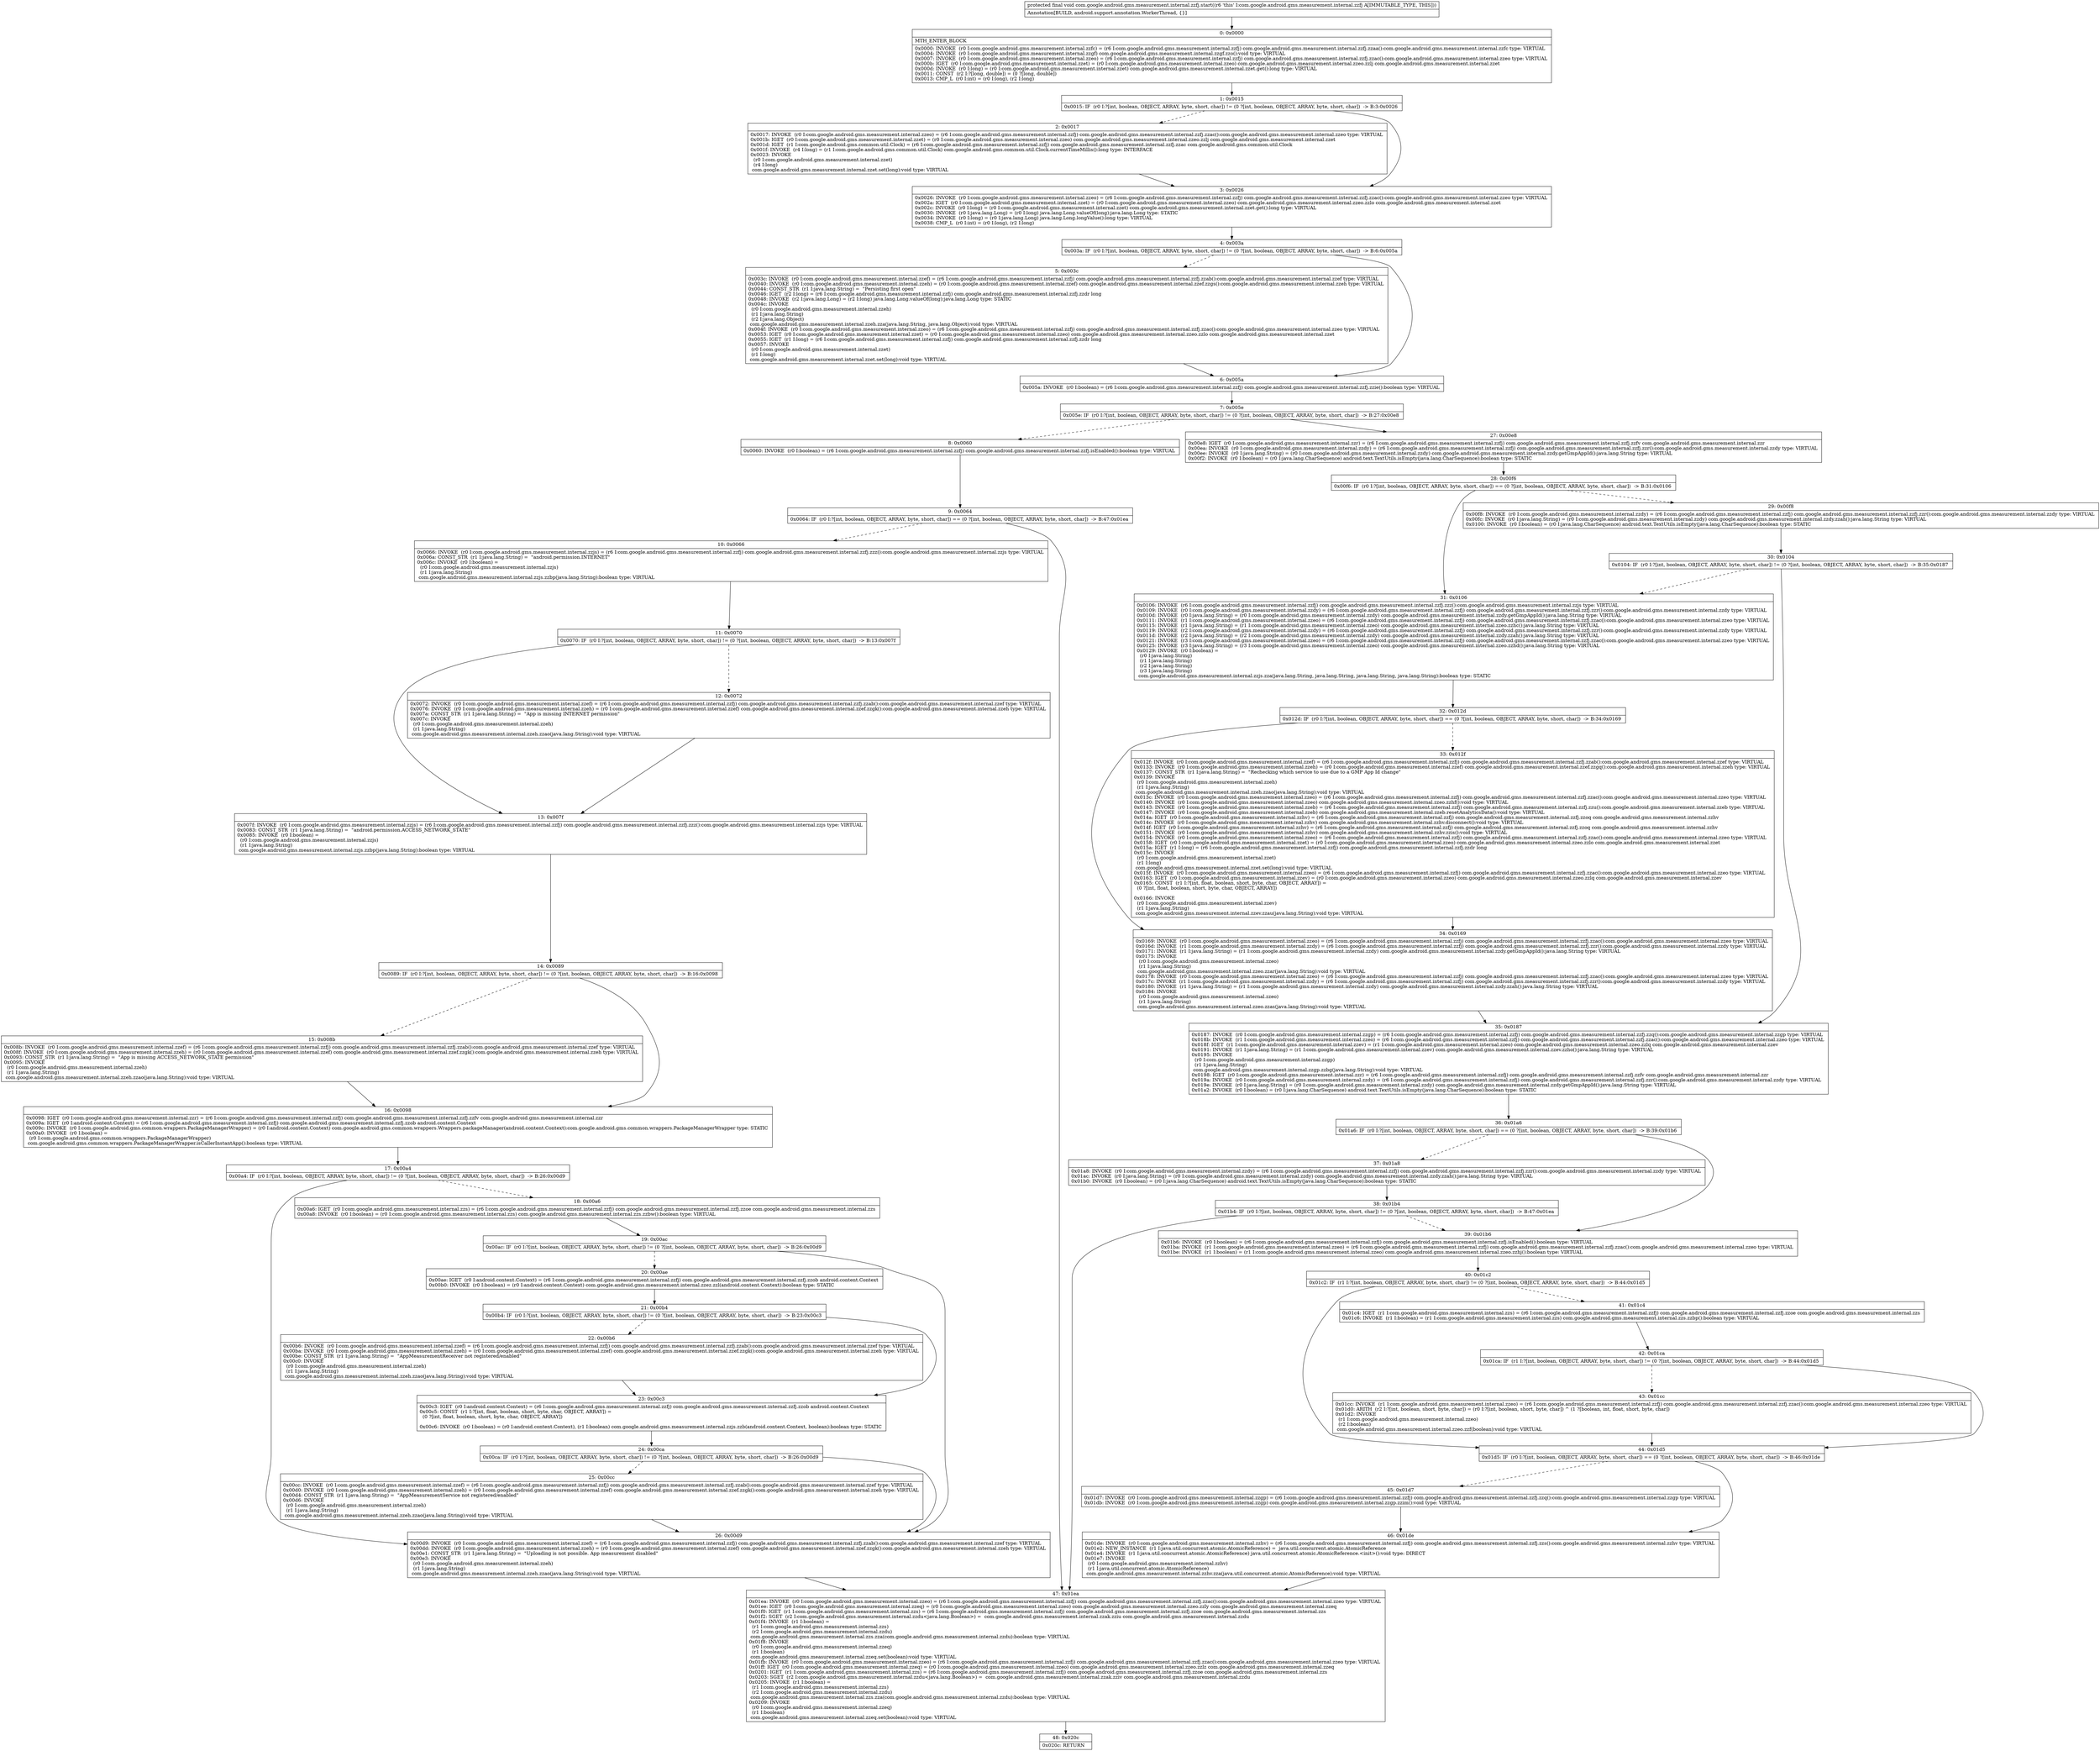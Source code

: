 digraph "CFG forcom.google.android.gms.measurement.internal.zzfj.start()V" {
Node_0 [shape=record,label="{0\:\ 0x0000|MTH_ENTER_BLOCK\l|0x0000: INVOKE  (r0 I:com.google.android.gms.measurement.internal.zzfc) = (r6 I:com.google.android.gms.measurement.internal.zzfj) com.google.android.gms.measurement.internal.zzfj.zzaa():com.google.android.gms.measurement.internal.zzfc type: VIRTUAL \l0x0004: INVOKE  (r0 I:com.google.android.gms.measurement.internal.zzgf) com.google.android.gms.measurement.internal.zzgf.zzo():void type: VIRTUAL \l0x0007: INVOKE  (r0 I:com.google.android.gms.measurement.internal.zzeo) = (r6 I:com.google.android.gms.measurement.internal.zzfj) com.google.android.gms.measurement.internal.zzfj.zzac():com.google.android.gms.measurement.internal.zzeo type: VIRTUAL \l0x000b: IGET  (r0 I:com.google.android.gms.measurement.internal.zzet) = (r0 I:com.google.android.gms.measurement.internal.zzeo) com.google.android.gms.measurement.internal.zzeo.zzlj com.google.android.gms.measurement.internal.zzet \l0x000d: INVOKE  (r0 I:long) = (r0 I:com.google.android.gms.measurement.internal.zzet) com.google.android.gms.measurement.internal.zzet.get():long type: VIRTUAL \l0x0011: CONST  (r2 I:?[long, double]) = (0 ?[long, double]) \l0x0013: CMP_L  (r0 I:int) = (r0 I:long), (r2 I:long) \l}"];
Node_1 [shape=record,label="{1\:\ 0x0015|0x0015: IF  (r0 I:?[int, boolean, OBJECT, ARRAY, byte, short, char]) != (0 ?[int, boolean, OBJECT, ARRAY, byte, short, char])  \-\> B:3:0x0026 \l}"];
Node_2 [shape=record,label="{2\:\ 0x0017|0x0017: INVOKE  (r0 I:com.google.android.gms.measurement.internal.zzeo) = (r6 I:com.google.android.gms.measurement.internal.zzfj) com.google.android.gms.measurement.internal.zzfj.zzac():com.google.android.gms.measurement.internal.zzeo type: VIRTUAL \l0x001b: IGET  (r0 I:com.google.android.gms.measurement.internal.zzet) = (r0 I:com.google.android.gms.measurement.internal.zzeo) com.google.android.gms.measurement.internal.zzeo.zzlj com.google.android.gms.measurement.internal.zzet \l0x001d: IGET  (r1 I:com.google.android.gms.common.util.Clock) = (r6 I:com.google.android.gms.measurement.internal.zzfj) com.google.android.gms.measurement.internal.zzfj.zzac com.google.android.gms.common.util.Clock \l0x001f: INVOKE  (r4 I:long) = (r1 I:com.google.android.gms.common.util.Clock) com.google.android.gms.common.util.Clock.currentTimeMillis():long type: INTERFACE \l0x0023: INVOKE  \l  (r0 I:com.google.android.gms.measurement.internal.zzet)\l  (r4 I:long)\l com.google.android.gms.measurement.internal.zzet.set(long):void type: VIRTUAL \l}"];
Node_3 [shape=record,label="{3\:\ 0x0026|0x0026: INVOKE  (r0 I:com.google.android.gms.measurement.internal.zzeo) = (r6 I:com.google.android.gms.measurement.internal.zzfj) com.google.android.gms.measurement.internal.zzfj.zzac():com.google.android.gms.measurement.internal.zzeo type: VIRTUAL \l0x002a: IGET  (r0 I:com.google.android.gms.measurement.internal.zzet) = (r0 I:com.google.android.gms.measurement.internal.zzeo) com.google.android.gms.measurement.internal.zzeo.zzlo com.google.android.gms.measurement.internal.zzet \l0x002c: INVOKE  (r0 I:long) = (r0 I:com.google.android.gms.measurement.internal.zzet) com.google.android.gms.measurement.internal.zzet.get():long type: VIRTUAL \l0x0030: INVOKE  (r0 I:java.lang.Long) = (r0 I:long) java.lang.Long.valueOf(long):java.lang.Long type: STATIC \l0x0034: INVOKE  (r0 I:long) = (r0 I:java.lang.Long) java.lang.Long.longValue():long type: VIRTUAL \l0x0038: CMP_L  (r0 I:int) = (r0 I:long), (r2 I:long) \l}"];
Node_4 [shape=record,label="{4\:\ 0x003a|0x003a: IF  (r0 I:?[int, boolean, OBJECT, ARRAY, byte, short, char]) != (0 ?[int, boolean, OBJECT, ARRAY, byte, short, char])  \-\> B:6:0x005a \l}"];
Node_5 [shape=record,label="{5\:\ 0x003c|0x003c: INVOKE  (r0 I:com.google.android.gms.measurement.internal.zzef) = (r6 I:com.google.android.gms.measurement.internal.zzfj) com.google.android.gms.measurement.internal.zzfj.zzab():com.google.android.gms.measurement.internal.zzef type: VIRTUAL \l0x0040: INVOKE  (r0 I:com.google.android.gms.measurement.internal.zzeh) = (r0 I:com.google.android.gms.measurement.internal.zzef) com.google.android.gms.measurement.internal.zzef.zzgs():com.google.android.gms.measurement.internal.zzeh type: VIRTUAL \l0x0044: CONST_STR  (r1 I:java.lang.String) =  \"Persisting first open\" \l0x0046: IGET  (r2 I:long) = (r6 I:com.google.android.gms.measurement.internal.zzfj) com.google.android.gms.measurement.internal.zzfj.zzdr long \l0x0048: INVOKE  (r2 I:java.lang.Long) = (r2 I:long) java.lang.Long.valueOf(long):java.lang.Long type: STATIC \l0x004c: INVOKE  \l  (r0 I:com.google.android.gms.measurement.internal.zzeh)\l  (r1 I:java.lang.String)\l  (r2 I:java.lang.Object)\l com.google.android.gms.measurement.internal.zzeh.zza(java.lang.String, java.lang.Object):void type: VIRTUAL \l0x004f: INVOKE  (r0 I:com.google.android.gms.measurement.internal.zzeo) = (r6 I:com.google.android.gms.measurement.internal.zzfj) com.google.android.gms.measurement.internal.zzfj.zzac():com.google.android.gms.measurement.internal.zzeo type: VIRTUAL \l0x0053: IGET  (r0 I:com.google.android.gms.measurement.internal.zzet) = (r0 I:com.google.android.gms.measurement.internal.zzeo) com.google.android.gms.measurement.internal.zzeo.zzlo com.google.android.gms.measurement.internal.zzet \l0x0055: IGET  (r1 I:long) = (r6 I:com.google.android.gms.measurement.internal.zzfj) com.google.android.gms.measurement.internal.zzfj.zzdr long \l0x0057: INVOKE  \l  (r0 I:com.google.android.gms.measurement.internal.zzet)\l  (r1 I:long)\l com.google.android.gms.measurement.internal.zzet.set(long):void type: VIRTUAL \l}"];
Node_6 [shape=record,label="{6\:\ 0x005a|0x005a: INVOKE  (r0 I:boolean) = (r6 I:com.google.android.gms.measurement.internal.zzfj) com.google.android.gms.measurement.internal.zzfj.zzie():boolean type: VIRTUAL \l}"];
Node_7 [shape=record,label="{7\:\ 0x005e|0x005e: IF  (r0 I:?[int, boolean, OBJECT, ARRAY, byte, short, char]) != (0 ?[int, boolean, OBJECT, ARRAY, byte, short, char])  \-\> B:27:0x00e8 \l}"];
Node_8 [shape=record,label="{8\:\ 0x0060|0x0060: INVOKE  (r0 I:boolean) = (r6 I:com.google.android.gms.measurement.internal.zzfj) com.google.android.gms.measurement.internal.zzfj.isEnabled():boolean type: VIRTUAL \l}"];
Node_9 [shape=record,label="{9\:\ 0x0064|0x0064: IF  (r0 I:?[int, boolean, OBJECT, ARRAY, byte, short, char]) == (0 ?[int, boolean, OBJECT, ARRAY, byte, short, char])  \-\> B:47:0x01ea \l}"];
Node_10 [shape=record,label="{10\:\ 0x0066|0x0066: INVOKE  (r0 I:com.google.android.gms.measurement.internal.zzjs) = (r6 I:com.google.android.gms.measurement.internal.zzfj) com.google.android.gms.measurement.internal.zzfj.zzz():com.google.android.gms.measurement.internal.zzjs type: VIRTUAL \l0x006a: CONST_STR  (r1 I:java.lang.String) =  \"android.permission.INTERNET\" \l0x006c: INVOKE  (r0 I:boolean) = \l  (r0 I:com.google.android.gms.measurement.internal.zzjs)\l  (r1 I:java.lang.String)\l com.google.android.gms.measurement.internal.zzjs.zzbp(java.lang.String):boolean type: VIRTUAL \l}"];
Node_11 [shape=record,label="{11\:\ 0x0070|0x0070: IF  (r0 I:?[int, boolean, OBJECT, ARRAY, byte, short, char]) != (0 ?[int, boolean, OBJECT, ARRAY, byte, short, char])  \-\> B:13:0x007f \l}"];
Node_12 [shape=record,label="{12\:\ 0x0072|0x0072: INVOKE  (r0 I:com.google.android.gms.measurement.internal.zzef) = (r6 I:com.google.android.gms.measurement.internal.zzfj) com.google.android.gms.measurement.internal.zzfj.zzab():com.google.android.gms.measurement.internal.zzef type: VIRTUAL \l0x0076: INVOKE  (r0 I:com.google.android.gms.measurement.internal.zzeh) = (r0 I:com.google.android.gms.measurement.internal.zzef) com.google.android.gms.measurement.internal.zzef.zzgk():com.google.android.gms.measurement.internal.zzeh type: VIRTUAL \l0x007a: CONST_STR  (r1 I:java.lang.String) =  \"App is missing INTERNET permission\" \l0x007c: INVOKE  \l  (r0 I:com.google.android.gms.measurement.internal.zzeh)\l  (r1 I:java.lang.String)\l com.google.android.gms.measurement.internal.zzeh.zzao(java.lang.String):void type: VIRTUAL \l}"];
Node_13 [shape=record,label="{13\:\ 0x007f|0x007f: INVOKE  (r0 I:com.google.android.gms.measurement.internal.zzjs) = (r6 I:com.google.android.gms.measurement.internal.zzfj) com.google.android.gms.measurement.internal.zzfj.zzz():com.google.android.gms.measurement.internal.zzjs type: VIRTUAL \l0x0083: CONST_STR  (r1 I:java.lang.String) =  \"android.permission.ACCESS_NETWORK_STATE\" \l0x0085: INVOKE  (r0 I:boolean) = \l  (r0 I:com.google.android.gms.measurement.internal.zzjs)\l  (r1 I:java.lang.String)\l com.google.android.gms.measurement.internal.zzjs.zzbp(java.lang.String):boolean type: VIRTUAL \l}"];
Node_14 [shape=record,label="{14\:\ 0x0089|0x0089: IF  (r0 I:?[int, boolean, OBJECT, ARRAY, byte, short, char]) != (0 ?[int, boolean, OBJECT, ARRAY, byte, short, char])  \-\> B:16:0x0098 \l}"];
Node_15 [shape=record,label="{15\:\ 0x008b|0x008b: INVOKE  (r0 I:com.google.android.gms.measurement.internal.zzef) = (r6 I:com.google.android.gms.measurement.internal.zzfj) com.google.android.gms.measurement.internal.zzfj.zzab():com.google.android.gms.measurement.internal.zzef type: VIRTUAL \l0x008f: INVOKE  (r0 I:com.google.android.gms.measurement.internal.zzeh) = (r0 I:com.google.android.gms.measurement.internal.zzef) com.google.android.gms.measurement.internal.zzef.zzgk():com.google.android.gms.measurement.internal.zzeh type: VIRTUAL \l0x0093: CONST_STR  (r1 I:java.lang.String) =  \"App is missing ACCESS_NETWORK_STATE permission\" \l0x0095: INVOKE  \l  (r0 I:com.google.android.gms.measurement.internal.zzeh)\l  (r1 I:java.lang.String)\l com.google.android.gms.measurement.internal.zzeh.zzao(java.lang.String):void type: VIRTUAL \l}"];
Node_16 [shape=record,label="{16\:\ 0x0098|0x0098: IGET  (r0 I:com.google.android.gms.measurement.internal.zzr) = (r6 I:com.google.android.gms.measurement.internal.zzfj) com.google.android.gms.measurement.internal.zzfj.zzfv com.google.android.gms.measurement.internal.zzr \l0x009a: IGET  (r0 I:android.content.Context) = (r6 I:com.google.android.gms.measurement.internal.zzfj) com.google.android.gms.measurement.internal.zzfj.zzob android.content.Context \l0x009c: INVOKE  (r0 I:com.google.android.gms.common.wrappers.PackageManagerWrapper) = (r0 I:android.content.Context) com.google.android.gms.common.wrappers.Wrappers.packageManager(android.content.Context):com.google.android.gms.common.wrappers.PackageManagerWrapper type: STATIC \l0x00a0: INVOKE  (r0 I:boolean) = \l  (r0 I:com.google.android.gms.common.wrappers.PackageManagerWrapper)\l com.google.android.gms.common.wrappers.PackageManagerWrapper.isCallerInstantApp():boolean type: VIRTUAL \l}"];
Node_17 [shape=record,label="{17\:\ 0x00a4|0x00a4: IF  (r0 I:?[int, boolean, OBJECT, ARRAY, byte, short, char]) != (0 ?[int, boolean, OBJECT, ARRAY, byte, short, char])  \-\> B:26:0x00d9 \l}"];
Node_18 [shape=record,label="{18\:\ 0x00a6|0x00a6: IGET  (r0 I:com.google.android.gms.measurement.internal.zzs) = (r6 I:com.google.android.gms.measurement.internal.zzfj) com.google.android.gms.measurement.internal.zzfj.zzoe com.google.android.gms.measurement.internal.zzs \l0x00a8: INVOKE  (r0 I:boolean) = (r0 I:com.google.android.gms.measurement.internal.zzs) com.google.android.gms.measurement.internal.zzs.zzbw():boolean type: VIRTUAL \l}"];
Node_19 [shape=record,label="{19\:\ 0x00ac|0x00ac: IF  (r0 I:?[int, boolean, OBJECT, ARRAY, byte, short, char]) != (0 ?[int, boolean, OBJECT, ARRAY, byte, short, char])  \-\> B:26:0x00d9 \l}"];
Node_20 [shape=record,label="{20\:\ 0x00ae|0x00ae: IGET  (r0 I:android.content.Context) = (r6 I:com.google.android.gms.measurement.internal.zzfj) com.google.android.gms.measurement.internal.zzfj.zzob android.content.Context \l0x00b0: INVOKE  (r0 I:boolean) = (r0 I:android.content.Context) com.google.android.gms.measurement.internal.zzez.zzl(android.content.Context):boolean type: STATIC \l}"];
Node_21 [shape=record,label="{21\:\ 0x00b4|0x00b4: IF  (r0 I:?[int, boolean, OBJECT, ARRAY, byte, short, char]) != (0 ?[int, boolean, OBJECT, ARRAY, byte, short, char])  \-\> B:23:0x00c3 \l}"];
Node_22 [shape=record,label="{22\:\ 0x00b6|0x00b6: INVOKE  (r0 I:com.google.android.gms.measurement.internal.zzef) = (r6 I:com.google.android.gms.measurement.internal.zzfj) com.google.android.gms.measurement.internal.zzfj.zzab():com.google.android.gms.measurement.internal.zzef type: VIRTUAL \l0x00ba: INVOKE  (r0 I:com.google.android.gms.measurement.internal.zzeh) = (r0 I:com.google.android.gms.measurement.internal.zzef) com.google.android.gms.measurement.internal.zzef.zzgk():com.google.android.gms.measurement.internal.zzeh type: VIRTUAL \l0x00be: CONST_STR  (r1 I:java.lang.String) =  \"AppMeasurementReceiver not registered\/enabled\" \l0x00c0: INVOKE  \l  (r0 I:com.google.android.gms.measurement.internal.zzeh)\l  (r1 I:java.lang.String)\l com.google.android.gms.measurement.internal.zzeh.zzao(java.lang.String):void type: VIRTUAL \l}"];
Node_23 [shape=record,label="{23\:\ 0x00c3|0x00c3: IGET  (r0 I:android.content.Context) = (r6 I:com.google.android.gms.measurement.internal.zzfj) com.google.android.gms.measurement.internal.zzfj.zzob android.content.Context \l0x00c5: CONST  (r1 I:?[int, float, boolean, short, byte, char, OBJECT, ARRAY]) = \l  (0 ?[int, float, boolean, short, byte, char, OBJECT, ARRAY])\l \l0x00c6: INVOKE  (r0 I:boolean) = (r0 I:android.content.Context), (r1 I:boolean) com.google.android.gms.measurement.internal.zzjs.zzb(android.content.Context, boolean):boolean type: STATIC \l}"];
Node_24 [shape=record,label="{24\:\ 0x00ca|0x00ca: IF  (r0 I:?[int, boolean, OBJECT, ARRAY, byte, short, char]) != (0 ?[int, boolean, OBJECT, ARRAY, byte, short, char])  \-\> B:26:0x00d9 \l}"];
Node_25 [shape=record,label="{25\:\ 0x00cc|0x00cc: INVOKE  (r0 I:com.google.android.gms.measurement.internal.zzef) = (r6 I:com.google.android.gms.measurement.internal.zzfj) com.google.android.gms.measurement.internal.zzfj.zzab():com.google.android.gms.measurement.internal.zzef type: VIRTUAL \l0x00d0: INVOKE  (r0 I:com.google.android.gms.measurement.internal.zzeh) = (r0 I:com.google.android.gms.measurement.internal.zzef) com.google.android.gms.measurement.internal.zzef.zzgk():com.google.android.gms.measurement.internal.zzeh type: VIRTUAL \l0x00d4: CONST_STR  (r1 I:java.lang.String) =  \"AppMeasurementService not registered\/enabled\" \l0x00d6: INVOKE  \l  (r0 I:com.google.android.gms.measurement.internal.zzeh)\l  (r1 I:java.lang.String)\l com.google.android.gms.measurement.internal.zzeh.zzao(java.lang.String):void type: VIRTUAL \l}"];
Node_26 [shape=record,label="{26\:\ 0x00d9|0x00d9: INVOKE  (r0 I:com.google.android.gms.measurement.internal.zzef) = (r6 I:com.google.android.gms.measurement.internal.zzfj) com.google.android.gms.measurement.internal.zzfj.zzab():com.google.android.gms.measurement.internal.zzef type: VIRTUAL \l0x00dd: INVOKE  (r0 I:com.google.android.gms.measurement.internal.zzeh) = (r0 I:com.google.android.gms.measurement.internal.zzef) com.google.android.gms.measurement.internal.zzef.zzgk():com.google.android.gms.measurement.internal.zzeh type: VIRTUAL \l0x00e1: CONST_STR  (r1 I:java.lang.String) =  \"Uploading is not possible. App measurement disabled\" \l0x00e3: INVOKE  \l  (r0 I:com.google.android.gms.measurement.internal.zzeh)\l  (r1 I:java.lang.String)\l com.google.android.gms.measurement.internal.zzeh.zzao(java.lang.String):void type: VIRTUAL \l}"];
Node_27 [shape=record,label="{27\:\ 0x00e8|0x00e8: IGET  (r0 I:com.google.android.gms.measurement.internal.zzr) = (r6 I:com.google.android.gms.measurement.internal.zzfj) com.google.android.gms.measurement.internal.zzfj.zzfv com.google.android.gms.measurement.internal.zzr \l0x00ea: INVOKE  (r0 I:com.google.android.gms.measurement.internal.zzdy) = (r6 I:com.google.android.gms.measurement.internal.zzfj) com.google.android.gms.measurement.internal.zzfj.zzr():com.google.android.gms.measurement.internal.zzdy type: VIRTUAL \l0x00ee: INVOKE  (r0 I:java.lang.String) = (r0 I:com.google.android.gms.measurement.internal.zzdy) com.google.android.gms.measurement.internal.zzdy.getGmpAppId():java.lang.String type: VIRTUAL \l0x00f2: INVOKE  (r0 I:boolean) = (r0 I:java.lang.CharSequence) android.text.TextUtils.isEmpty(java.lang.CharSequence):boolean type: STATIC \l}"];
Node_28 [shape=record,label="{28\:\ 0x00f6|0x00f6: IF  (r0 I:?[int, boolean, OBJECT, ARRAY, byte, short, char]) == (0 ?[int, boolean, OBJECT, ARRAY, byte, short, char])  \-\> B:31:0x0106 \l}"];
Node_29 [shape=record,label="{29\:\ 0x00f8|0x00f8: INVOKE  (r0 I:com.google.android.gms.measurement.internal.zzdy) = (r6 I:com.google.android.gms.measurement.internal.zzfj) com.google.android.gms.measurement.internal.zzfj.zzr():com.google.android.gms.measurement.internal.zzdy type: VIRTUAL \l0x00fc: INVOKE  (r0 I:java.lang.String) = (r0 I:com.google.android.gms.measurement.internal.zzdy) com.google.android.gms.measurement.internal.zzdy.zzah():java.lang.String type: VIRTUAL \l0x0100: INVOKE  (r0 I:boolean) = (r0 I:java.lang.CharSequence) android.text.TextUtils.isEmpty(java.lang.CharSequence):boolean type: STATIC \l}"];
Node_30 [shape=record,label="{30\:\ 0x0104|0x0104: IF  (r0 I:?[int, boolean, OBJECT, ARRAY, byte, short, char]) != (0 ?[int, boolean, OBJECT, ARRAY, byte, short, char])  \-\> B:35:0x0187 \l}"];
Node_31 [shape=record,label="{31\:\ 0x0106|0x0106: INVOKE  (r6 I:com.google.android.gms.measurement.internal.zzfj) com.google.android.gms.measurement.internal.zzfj.zzz():com.google.android.gms.measurement.internal.zzjs type: VIRTUAL \l0x0109: INVOKE  (r0 I:com.google.android.gms.measurement.internal.zzdy) = (r6 I:com.google.android.gms.measurement.internal.zzfj) com.google.android.gms.measurement.internal.zzfj.zzr():com.google.android.gms.measurement.internal.zzdy type: VIRTUAL \l0x010d: INVOKE  (r0 I:java.lang.String) = (r0 I:com.google.android.gms.measurement.internal.zzdy) com.google.android.gms.measurement.internal.zzdy.getGmpAppId():java.lang.String type: VIRTUAL \l0x0111: INVOKE  (r1 I:com.google.android.gms.measurement.internal.zzeo) = (r6 I:com.google.android.gms.measurement.internal.zzfj) com.google.android.gms.measurement.internal.zzfj.zzac():com.google.android.gms.measurement.internal.zzeo type: VIRTUAL \l0x0115: INVOKE  (r1 I:java.lang.String) = (r1 I:com.google.android.gms.measurement.internal.zzeo) com.google.android.gms.measurement.internal.zzeo.zzhc():java.lang.String type: VIRTUAL \l0x0119: INVOKE  (r2 I:com.google.android.gms.measurement.internal.zzdy) = (r6 I:com.google.android.gms.measurement.internal.zzfj) com.google.android.gms.measurement.internal.zzfj.zzr():com.google.android.gms.measurement.internal.zzdy type: VIRTUAL \l0x011d: INVOKE  (r2 I:java.lang.String) = (r2 I:com.google.android.gms.measurement.internal.zzdy) com.google.android.gms.measurement.internal.zzdy.zzah():java.lang.String type: VIRTUAL \l0x0121: INVOKE  (r3 I:com.google.android.gms.measurement.internal.zzeo) = (r6 I:com.google.android.gms.measurement.internal.zzfj) com.google.android.gms.measurement.internal.zzfj.zzac():com.google.android.gms.measurement.internal.zzeo type: VIRTUAL \l0x0125: INVOKE  (r3 I:java.lang.String) = (r3 I:com.google.android.gms.measurement.internal.zzeo) com.google.android.gms.measurement.internal.zzeo.zzhd():java.lang.String type: VIRTUAL \l0x0129: INVOKE  (r0 I:boolean) = \l  (r0 I:java.lang.String)\l  (r1 I:java.lang.String)\l  (r2 I:java.lang.String)\l  (r3 I:java.lang.String)\l com.google.android.gms.measurement.internal.zzjs.zza(java.lang.String, java.lang.String, java.lang.String, java.lang.String):boolean type: STATIC \l}"];
Node_32 [shape=record,label="{32\:\ 0x012d|0x012d: IF  (r0 I:?[int, boolean, OBJECT, ARRAY, byte, short, char]) == (0 ?[int, boolean, OBJECT, ARRAY, byte, short, char])  \-\> B:34:0x0169 \l}"];
Node_33 [shape=record,label="{33\:\ 0x012f|0x012f: INVOKE  (r0 I:com.google.android.gms.measurement.internal.zzef) = (r6 I:com.google.android.gms.measurement.internal.zzfj) com.google.android.gms.measurement.internal.zzfj.zzab():com.google.android.gms.measurement.internal.zzef type: VIRTUAL \l0x0133: INVOKE  (r0 I:com.google.android.gms.measurement.internal.zzeh) = (r0 I:com.google.android.gms.measurement.internal.zzef) com.google.android.gms.measurement.internal.zzef.zzgq():com.google.android.gms.measurement.internal.zzeh type: VIRTUAL \l0x0137: CONST_STR  (r1 I:java.lang.String) =  \"Rechecking which service to use due to a GMP App Id change\" \l0x0139: INVOKE  \l  (r0 I:com.google.android.gms.measurement.internal.zzeh)\l  (r1 I:java.lang.String)\l com.google.android.gms.measurement.internal.zzeh.zzao(java.lang.String):void type: VIRTUAL \l0x013c: INVOKE  (r0 I:com.google.android.gms.measurement.internal.zzeo) = (r6 I:com.google.android.gms.measurement.internal.zzfj) com.google.android.gms.measurement.internal.zzfj.zzac():com.google.android.gms.measurement.internal.zzeo type: VIRTUAL \l0x0140: INVOKE  (r0 I:com.google.android.gms.measurement.internal.zzeo) com.google.android.gms.measurement.internal.zzeo.zzhf():void type: VIRTUAL \l0x0143: INVOKE  (r0 I:com.google.android.gms.measurement.internal.zzeb) = (r6 I:com.google.android.gms.measurement.internal.zzfj) com.google.android.gms.measurement.internal.zzfj.zzu():com.google.android.gms.measurement.internal.zzeb type: VIRTUAL \l0x0147: INVOKE  (r0 I:com.google.android.gms.measurement.internal.zzeb) com.google.android.gms.measurement.internal.zzeb.resetAnalyticsData():void type: VIRTUAL \l0x014a: IGET  (r0 I:com.google.android.gms.measurement.internal.zzhv) = (r6 I:com.google.android.gms.measurement.internal.zzfj) com.google.android.gms.measurement.internal.zzfj.zzoq com.google.android.gms.measurement.internal.zzhv \l0x014c: INVOKE  (r0 I:com.google.android.gms.measurement.internal.zzhv) com.google.android.gms.measurement.internal.zzhv.disconnect():void type: VIRTUAL \l0x014f: IGET  (r0 I:com.google.android.gms.measurement.internal.zzhv) = (r6 I:com.google.android.gms.measurement.internal.zzfj) com.google.android.gms.measurement.internal.zzfj.zzoq com.google.android.gms.measurement.internal.zzhv \l0x0151: INVOKE  (r0 I:com.google.android.gms.measurement.internal.zzhv) com.google.android.gms.measurement.internal.zzhv.zzis():void type: VIRTUAL \l0x0154: INVOKE  (r0 I:com.google.android.gms.measurement.internal.zzeo) = (r6 I:com.google.android.gms.measurement.internal.zzfj) com.google.android.gms.measurement.internal.zzfj.zzac():com.google.android.gms.measurement.internal.zzeo type: VIRTUAL \l0x0158: IGET  (r0 I:com.google.android.gms.measurement.internal.zzet) = (r0 I:com.google.android.gms.measurement.internal.zzeo) com.google.android.gms.measurement.internal.zzeo.zzlo com.google.android.gms.measurement.internal.zzet \l0x015a: IGET  (r1 I:long) = (r6 I:com.google.android.gms.measurement.internal.zzfj) com.google.android.gms.measurement.internal.zzfj.zzdr long \l0x015c: INVOKE  \l  (r0 I:com.google.android.gms.measurement.internal.zzet)\l  (r1 I:long)\l com.google.android.gms.measurement.internal.zzet.set(long):void type: VIRTUAL \l0x015f: INVOKE  (r0 I:com.google.android.gms.measurement.internal.zzeo) = (r6 I:com.google.android.gms.measurement.internal.zzfj) com.google.android.gms.measurement.internal.zzfj.zzac():com.google.android.gms.measurement.internal.zzeo type: VIRTUAL \l0x0163: IGET  (r0 I:com.google.android.gms.measurement.internal.zzev) = (r0 I:com.google.android.gms.measurement.internal.zzeo) com.google.android.gms.measurement.internal.zzeo.zzlq com.google.android.gms.measurement.internal.zzev \l0x0165: CONST  (r1 I:?[int, float, boolean, short, byte, char, OBJECT, ARRAY]) = \l  (0 ?[int, float, boolean, short, byte, char, OBJECT, ARRAY])\l \l0x0166: INVOKE  \l  (r0 I:com.google.android.gms.measurement.internal.zzev)\l  (r1 I:java.lang.String)\l com.google.android.gms.measurement.internal.zzev.zzau(java.lang.String):void type: VIRTUAL \l}"];
Node_34 [shape=record,label="{34\:\ 0x0169|0x0169: INVOKE  (r0 I:com.google.android.gms.measurement.internal.zzeo) = (r6 I:com.google.android.gms.measurement.internal.zzfj) com.google.android.gms.measurement.internal.zzfj.zzac():com.google.android.gms.measurement.internal.zzeo type: VIRTUAL \l0x016d: INVOKE  (r1 I:com.google.android.gms.measurement.internal.zzdy) = (r6 I:com.google.android.gms.measurement.internal.zzfj) com.google.android.gms.measurement.internal.zzfj.zzr():com.google.android.gms.measurement.internal.zzdy type: VIRTUAL \l0x0171: INVOKE  (r1 I:java.lang.String) = (r1 I:com.google.android.gms.measurement.internal.zzdy) com.google.android.gms.measurement.internal.zzdy.getGmpAppId():java.lang.String type: VIRTUAL \l0x0175: INVOKE  \l  (r0 I:com.google.android.gms.measurement.internal.zzeo)\l  (r1 I:java.lang.String)\l com.google.android.gms.measurement.internal.zzeo.zzar(java.lang.String):void type: VIRTUAL \l0x0178: INVOKE  (r0 I:com.google.android.gms.measurement.internal.zzeo) = (r6 I:com.google.android.gms.measurement.internal.zzfj) com.google.android.gms.measurement.internal.zzfj.zzac():com.google.android.gms.measurement.internal.zzeo type: VIRTUAL \l0x017c: INVOKE  (r1 I:com.google.android.gms.measurement.internal.zzdy) = (r6 I:com.google.android.gms.measurement.internal.zzfj) com.google.android.gms.measurement.internal.zzfj.zzr():com.google.android.gms.measurement.internal.zzdy type: VIRTUAL \l0x0180: INVOKE  (r1 I:java.lang.String) = (r1 I:com.google.android.gms.measurement.internal.zzdy) com.google.android.gms.measurement.internal.zzdy.zzah():java.lang.String type: VIRTUAL \l0x0184: INVOKE  \l  (r0 I:com.google.android.gms.measurement.internal.zzeo)\l  (r1 I:java.lang.String)\l com.google.android.gms.measurement.internal.zzeo.zzas(java.lang.String):void type: VIRTUAL \l}"];
Node_35 [shape=record,label="{35\:\ 0x0187|0x0187: INVOKE  (r0 I:com.google.android.gms.measurement.internal.zzgp) = (r6 I:com.google.android.gms.measurement.internal.zzfj) com.google.android.gms.measurement.internal.zzfj.zzq():com.google.android.gms.measurement.internal.zzgp type: VIRTUAL \l0x018b: INVOKE  (r1 I:com.google.android.gms.measurement.internal.zzeo) = (r6 I:com.google.android.gms.measurement.internal.zzfj) com.google.android.gms.measurement.internal.zzfj.zzac():com.google.android.gms.measurement.internal.zzeo type: VIRTUAL \l0x018f: IGET  (r1 I:com.google.android.gms.measurement.internal.zzev) = (r1 I:com.google.android.gms.measurement.internal.zzeo) com.google.android.gms.measurement.internal.zzeo.zzlq com.google.android.gms.measurement.internal.zzev \l0x0191: INVOKE  (r1 I:java.lang.String) = (r1 I:com.google.android.gms.measurement.internal.zzev) com.google.android.gms.measurement.internal.zzev.zzho():java.lang.String type: VIRTUAL \l0x0195: INVOKE  \l  (r0 I:com.google.android.gms.measurement.internal.zzgp)\l  (r1 I:java.lang.String)\l com.google.android.gms.measurement.internal.zzgp.zzbg(java.lang.String):void type: VIRTUAL \l0x0198: IGET  (r0 I:com.google.android.gms.measurement.internal.zzr) = (r6 I:com.google.android.gms.measurement.internal.zzfj) com.google.android.gms.measurement.internal.zzfj.zzfv com.google.android.gms.measurement.internal.zzr \l0x019a: INVOKE  (r0 I:com.google.android.gms.measurement.internal.zzdy) = (r6 I:com.google.android.gms.measurement.internal.zzfj) com.google.android.gms.measurement.internal.zzfj.zzr():com.google.android.gms.measurement.internal.zzdy type: VIRTUAL \l0x019e: INVOKE  (r0 I:java.lang.String) = (r0 I:com.google.android.gms.measurement.internal.zzdy) com.google.android.gms.measurement.internal.zzdy.getGmpAppId():java.lang.String type: VIRTUAL \l0x01a2: INVOKE  (r0 I:boolean) = (r0 I:java.lang.CharSequence) android.text.TextUtils.isEmpty(java.lang.CharSequence):boolean type: STATIC \l}"];
Node_36 [shape=record,label="{36\:\ 0x01a6|0x01a6: IF  (r0 I:?[int, boolean, OBJECT, ARRAY, byte, short, char]) == (0 ?[int, boolean, OBJECT, ARRAY, byte, short, char])  \-\> B:39:0x01b6 \l}"];
Node_37 [shape=record,label="{37\:\ 0x01a8|0x01a8: INVOKE  (r0 I:com.google.android.gms.measurement.internal.zzdy) = (r6 I:com.google.android.gms.measurement.internal.zzfj) com.google.android.gms.measurement.internal.zzfj.zzr():com.google.android.gms.measurement.internal.zzdy type: VIRTUAL \l0x01ac: INVOKE  (r0 I:java.lang.String) = (r0 I:com.google.android.gms.measurement.internal.zzdy) com.google.android.gms.measurement.internal.zzdy.zzah():java.lang.String type: VIRTUAL \l0x01b0: INVOKE  (r0 I:boolean) = (r0 I:java.lang.CharSequence) android.text.TextUtils.isEmpty(java.lang.CharSequence):boolean type: STATIC \l}"];
Node_38 [shape=record,label="{38\:\ 0x01b4|0x01b4: IF  (r0 I:?[int, boolean, OBJECT, ARRAY, byte, short, char]) != (0 ?[int, boolean, OBJECT, ARRAY, byte, short, char])  \-\> B:47:0x01ea \l}"];
Node_39 [shape=record,label="{39\:\ 0x01b6|0x01b6: INVOKE  (r0 I:boolean) = (r6 I:com.google.android.gms.measurement.internal.zzfj) com.google.android.gms.measurement.internal.zzfj.isEnabled():boolean type: VIRTUAL \l0x01ba: INVOKE  (r1 I:com.google.android.gms.measurement.internal.zzeo) = (r6 I:com.google.android.gms.measurement.internal.zzfj) com.google.android.gms.measurement.internal.zzfj.zzac():com.google.android.gms.measurement.internal.zzeo type: VIRTUAL \l0x01be: INVOKE  (r1 I:boolean) = (r1 I:com.google.android.gms.measurement.internal.zzeo) com.google.android.gms.measurement.internal.zzeo.zzhj():boolean type: VIRTUAL \l}"];
Node_40 [shape=record,label="{40\:\ 0x01c2|0x01c2: IF  (r1 I:?[int, boolean, OBJECT, ARRAY, byte, short, char]) != (0 ?[int, boolean, OBJECT, ARRAY, byte, short, char])  \-\> B:44:0x01d5 \l}"];
Node_41 [shape=record,label="{41\:\ 0x01c4|0x01c4: IGET  (r1 I:com.google.android.gms.measurement.internal.zzs) = (r6 I:com.google.android.gms.measurement.internal.zzfj) com.google.android.gms.measurement.internal.zzfj.zzoe com.google.android.gms.measurement.internal.zzs \l0x01c6: INVOKE  (r1 I:boolean) = (r1 I:com.google.android.gms.measurement.internal.zzs) com.google.android.gms.measurement.internal.zzs.zzbp():boolean type: VIRTUAL \l}"];
Node_42 [shape=record,label="{42\:\ 0x01ca|0x01ca: IF  (r1 I:?[int, boolean, OBJECT, ARRAY, byte, short, char]) != (0 ?[int, boolean, OBJECT, ARRAY, byte, short, char])  \-\> B:44:0x01d5 \l}"];
Node_43 [shape=record,label="{43\:\ 0x01cc|0x01cc: INVOKE  (r1 I:com.google.android.gms.measurement.internal.zzeo) = (r6 I:com.google.android.gms.measurement.internal.zzfj) com.google.android.gms.measurement.internal.zzfj.zzac():com.google.android.gms.measurement.internal.zzeo type: VIRTUAL \l0x01d0: ARITH  (r2 I:?[int, boolean, short, byte, char]) = (r0 I:?[int, boolean, short, byte, char]) ^ (1 ?[boolean, int, float, short, byte, char]) \l0x01d2: INVOKE  \l  (r1 I:com.google.android.gms.measurement.internal.zzeo)\l  (r2 I:boolean)\l com.google.android.gms.measurement.internal.zzeo.zzf(boolean):void type: VIRTUAL \l}"];
Node_44 [shape=record,label="{44\:\ 0x01d5|0x01d5: IF  (r0 I:?[int, boolean, OBJECT, ARRAY, byte, short, char]) == (0 ?[int, boolean, OBJECT, ARRAY, byte, short, char])  \-\> B:46:0x01de \l}"];
Node_45 [shape=record,label="{45\:\ 0x01d7|0x01d7: INVOKE  (r0 I:com.google.android.gms.measurement.internal.zzgp) = (r6 I:com.google.android.gms.measurement.internal.zzfj) com.google.android.gms.measurement.internal.zzfj.zzq():com.google.android.gms.measurement.internal.zzgp type: VIRTUAL \l0x01db: INVOKE  (r0 I:com.google.android.gms.measurement.internal.zzgp) com.google.android.gms.measurement.internal.zzgp.zzim():void type: VIRTUAL \l}"];
Node_46 [shape=record,label="{46\:\ 0x01de|0x01de: INVOKE  (r0 I:com.google.android.gms.measurement.internal.zzhv) = (r6 I:com.google.android.gms.measurement.internal.zzfj) com.google.android.gms.measurement.internal.zzfj.zzs():com.google.android.gms.measurement.internal.zzhv type: VIRTUAL \l0x01e2: NEW_INSTANCE  (r1 I:java.util.concurrent.atomic.AtomicReference) =  java.util.concurrent.atomic.AtomicReference \l0x01e4: INVOKE  (r1 I:java.util.concurrent.atomic.AtomicReference) java.util.concurrent.atomic.AtomicReference.\<init\>():void type: DIRECT \l0x01e7: INVOKE  \l  (r0 I:com.google.android.gms.measurement.internal.zzhv)\l  (r1 I:java.util.concurrent.atomic.AtomicReference)\l com.google.android.gms.measurement.internal.zzhv.zza(java.util.concurrent.atomic.AtomicReference):void type: VIRTUAL \l}"];
Node_47 [shape=record,label="{47\:\ 0x01ea|0x01ea: INVOKE  (r0 I:com.google.android.gms.measurement.internal.zzeo) = (r6 I:com.google.android.gms.measurement.internal.zzfj) com.google.android.gms.measurement.internal.zzfj.zzac():com.google.android.gms.measurement.internal.zzeo type: VIRTUAL \l0x01ee: IGET  (r0 I:com.google.android.gms.measurement.internal.zzeq) = (r0 I:com.google.android.gms.measurement.internal.zzeo) com.google.android.gms.measurement.internal.zzeo.zzly com.google.android.gms.measurement.internal.zzeq \l0x01f0: IGET  (r1 I:com.google.android.gms.measurement.internal.zzs) = (r6 I:com.google.android.gms.measurement.internal.zzfj) com.google.android.gms.measurement.internal.zzfj.zzoe com.google.android.gms.measurement.internal.zzs \l0x01f2: SGET  (r2 I:com.google.android.gms.measurement.internal.zzdu\<java.lang.Boolean\>) =  com.google.android.gms.measurement.internal.zzak.zziu com.google.android.gms.measurement.internal.zzdu \l0x01f4: INVOKE  (r1 I:boolean) = \l  (r1 I:com.google.android.gms.measurement.internal.zzs)\l  (r2 I:com.google.android.gms.measurement.internal.zzdu)\l com.google.android.gms.measurement.internal.zzs.zza(com.google.android.gms.measurement.internal.zzdu):boolean type: VIRTUAL \l0x01f8: INVOKE  \l  (r0 I:com.google.android.gms.measurement.internal.zzeq)\l  (r1 I:boolean)\l com.google.android.gms.measurement.internal.zzeq.set(boolean):void type: VIRTUAL \l0x01fb: INVOKE  (r0 I:com.google.android.gms.measurement.internal.zzeo) = (r6 I:com.google.android.gms.measurement.internal.zzfj) com.google.android.gms.measurement.internal.zzfj.zzac():com.google.android.gms.measurement.internal.zzeo type: VIRTUAL \l0x01ff: IGET  (r0 I:com.google.android.gms.measurement.internal.zzeq) = (r0 I:com.google.android.gms.measurement.internal.zzeo) com.google.android.gms.measurement.internal.zzeo.zzlz com.google.android.gms.measurement.internal.zzeq \l0x0201: IGET  (r1 I:com.google.android.gms.measurement.internal.zzs) = (r6 I:com.google.android.gms.measurement.internal.zzfj) com.google.android.gms.measurement.internal.zzfj.zzoe com.google.android.gms.measurement.internal.zzs \l0x0203: SGET  (r2 I:com.google.android.gms.measurement.internal.zzdu\<java.lang.Boolean\>) =  com.google.android.gms.measurement.internal.zzak.zziv com.google.android.gms.measurement.internal.zzdu \l0x0205: INVOKE  (r1 I:boolean) = \l  (r1 I:com.google.android.gms.measurement.internal.zzs)\l  (r2 I:com.google.android.gms.measurement.internal.zzdu)\l com.google.android.gms.measurement.internal.zzs.zza(com.google.android.gms.measurement.internal.zzdu):boolean type: VIRTUAL \l0x0209: INVOKE  \l  (r0 I:com.google.android.gms.measurement.internal.zzeq)\l  (r1 I:boolean)\l com.google.android.gms.measurement.internal.zzeq.set(boolean):void type: VIRTUAL \l}"];
Node_48 [shape=record,label="{48\:\ 0x020c|0x020c: RETURN   \l}"];
MethodNode[shape=record,label="{protected final void com.google.android.gms.measurement.internal.zzfj.start((r6 'this' I:com.google.android.gms.measurement.internal.zzfj A[IMMUTABLE_TYPE, THIS]))  | Annotation[BUILD, android.support.annotation.WorkerThread, \{\}]\l}"];
MethodNode -> Node_0;
Node_0 -> Node_1;
Node_1 -> Node_2[style=dashed];
Node_1 -> Node_3;
Node_2 -> Node_3;
Node_3 -> Node_4;
Node_4 -> Node_5[style=dashed];
Node_4 -> Node_6;
Node_5 -> Node_6;
Node_6 -> Node_7;
Node_7 -> Node_8[style=dashed];
Node_7 -> Node_27;
Node_8 -> Node_9;
Node_9 -> Node_10[style=dashed];
Node_9 -> Node_47;
Node_10 -> Node_11;
Node_11 -> Node_12[style=dashed];
Node_11 -> Node_13;
Node_12 -> Node_13;
Node_13 -> Node_14;
Node_14 -> Node_15[style=dashed];
Node_14 -> Node_16;
Node_15 -> Node_16;
Node_16 -> Node_17;
Node_17 -> Node_18[style=dashed];
Node_17 -> Node_26;
Node_18 -> Node_19;
Node_19 -> Node_20[style=dashed];
Node_19 -> Node_26;
Node_20 -> Node_21;
Node_21 -> Node_22[style=dashed];
Node_21 -> Node_23;
Node_22 -> Node_23;
Node_23 -> Node_24;
Node_24 -> Node_25[style=dashed];
Node_24 -> Node_26;
Node_25 -> Node_26;
Node_26 -> Node_47;
Node_27 -> Node_28;
Node_28 -> Node_29[style=dashed];
Node_28 -> Node_31;
Node_29 -> Node_30;
Node_30 -> Node_31[style=dashed];
Node_30 -> Node_35;
Node_31 -> Node_32;
Node_32 -> Node_33[style=dashed];
Node_32 -> Node_34;
Node_33 -> Node_34;
Node_34 -> Node_35;
Node_35 -> Node_36;
Node_36 -> Node_37[style=dashed];
Node_36 -> Node_39;
Node_37 -> Node_38;
Node_38 -> Node_39[style=dashed];
Node_38 -> Node_47;
Node_39 -> Node_40;
Node_40 -> Node_41[style=dashed];
Node_40 -> Node_44;
Node_41 -> Node_42;
Node_42 -> Node_43[style=dashed];
Node_42 -> Node_44;
Node_43 -> Node_44;
Node_44 -> Node_45[style=dashed];
Node_44 -> Node_46;
Node_45 -> Node_46;
Node_46 -> Node_47;
Node_47 -> Node_48;
}

